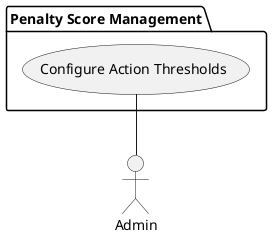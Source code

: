 @startuml Configure Action Thresholds
actor :Admin:
package "Penalty Score Management" {
  (Configure Action Thresholds) as ConfActThr
}
Admin -up- ConfActThr
@enduml

# Participating Actors

- Admin

# Preconditions

- The Admin is authenticated

# Flow of Events

1. The Admin clicks a "Edit Action Thresholds" button
2. The Admin is presented with a list of Actions and Point thresholds
3. The Admin edits the thresholds
4. The Admin clicks a "Save" button
5. The system displays a confirmation message

@startuml Configure Action Thresholds Object Model
class ConfigureActionThresholds <<control>> {}
class ActionThresholdsForm <<boundary>> {}
ConfigureActionThresholds --> ActionThresholdsForm
class Action <<entity>> {}
class ActionThreshold <<entity>> {
  + points: Integer
}
ActionThreshold --> "+ action" Action
ActionThresholdsForm "1" o-- "*" ActionThreshold
@enduml